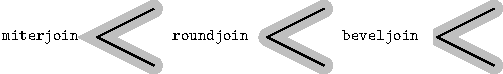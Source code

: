 // 线连接（line join）测试
// milksea

string[] capname = {"miterjoin", "roundjoin", "beveljoin"};
for (int i = 0; i < 3; ++i) {
    path p = shift(i*3cm,0) * ((0,0) -- (-1cm,.5cm) -- (0,1cm));
    draw(p, linewidth(3mm)+linejoin(i)+mediumgray);
    draw(p, linewidth(0.6pt)+squarecap);
    label(Label(capname[i], MidPoint), p, 4W,
	fontsize(7.5bp/pt)+fontcommand("\ttfamily")); // 六号字
}
